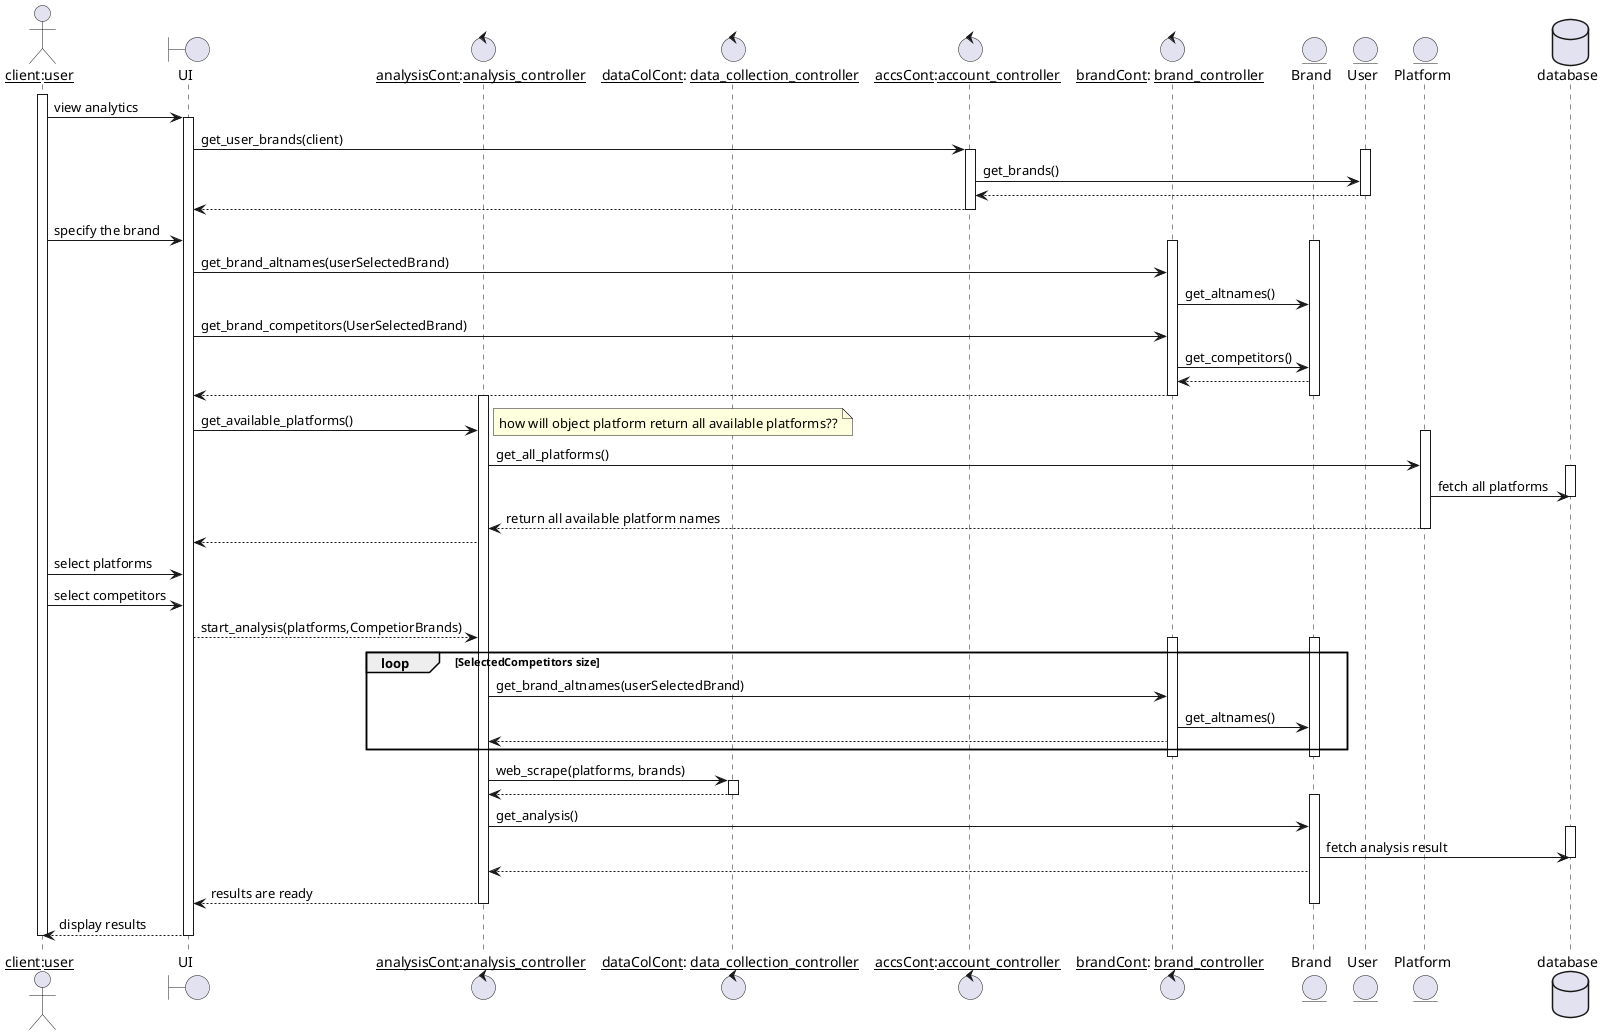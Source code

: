 @startuml
actor "__client__:__user__" as client
boundary UI
control "__analysisCont__:__analysis_controller__" as AC
control "__dataColCont__: __data_collection_controller__" as DC
control "__accsCont__:__account_controller__" as AccsC
control "__brandCont__: __brand_controller__" as BC

entity Brand
entity User
entity Platform
database database


activate client
client -> UI: view analytics
activate UI
UI -> AccsC: get_user_brands(client)
activate AccsC
activate User
AccsC -> User: get_brands()
User --> AccsC:
deactivate User
AccsC --> UI:
deactivate AccsC
UI <- client: specify the brand
activate BC
activate Brand

UI -> BC : get_brand_altnames(userSelectedBrand)
BC -> Brand: get_altnames()

UI -> BC: get_brand_competitors(UserSelectedBrand)
BC -> Brand: get_competitors()
Brand --> BC:
BC --> UI:
deactivate BC
deactivate Brand
activate AC
UI -> AC: get_available_platforms()
activate Platform

note right
how will object platform return all available platforms??
end note
AC -> Platform: get_all_platforms()
activate database
Platform -> database : fetch all platforms
deactivate database
Platform --> AC: return all available platform names
deactivate Platform
AC --> UI: 
UI <- client : select platforms
UI <- client : select competitors
UI --> AC: start_analysis(platforms,CompetiorBrands)
activate BC
activate Brand
loop SelectedCompetitors size
    AC -> BC: get_brand_altnames(userSelectedBrand)
    BC -> Brand: get_altnames()
    BC --> AC:
end 
deactivate Brand
deactivate BC 
AC -> DC : web_scrape(platforms, brands)
activate DC
DC --> AC: 
deactivate DC
activate Brand
AC -> Brand : get_analysis()
activate database
Brand -> database: fetch analysis result
deactivate database
Brand --> AC:
AC --> UI : results are ready
deactivate Brand

deactivate AC
UI --> client : display results
deactivate UI
deactivate client

/'UI --> AC: start_analysis(client)
AC -> Brand: get_alt_names()
Brand--> AC: return brand alt names
activate AccsC
AC -> AccsC: get_competitors(brand)
AccsC -> User: get_competitors()
User --> AccsC:
deactivate AccsC
loop competitors_size times
    AC -> Brand: get_alt_names()
    AC <-- Brand:
end

AC -> DC : web_scrape(platforms, brands)
activate DC
DC --> AC: 
deactivate DC

AC -> Brand : get_analysis()
Brand -> database: fetch analysis result
Brand --> AC:
deactivate database
AC --> UI : results are ready
deactivate Brand

deactivate AC
UI --> client : display results
deactivate UI
deactivate client

'/
@enduml